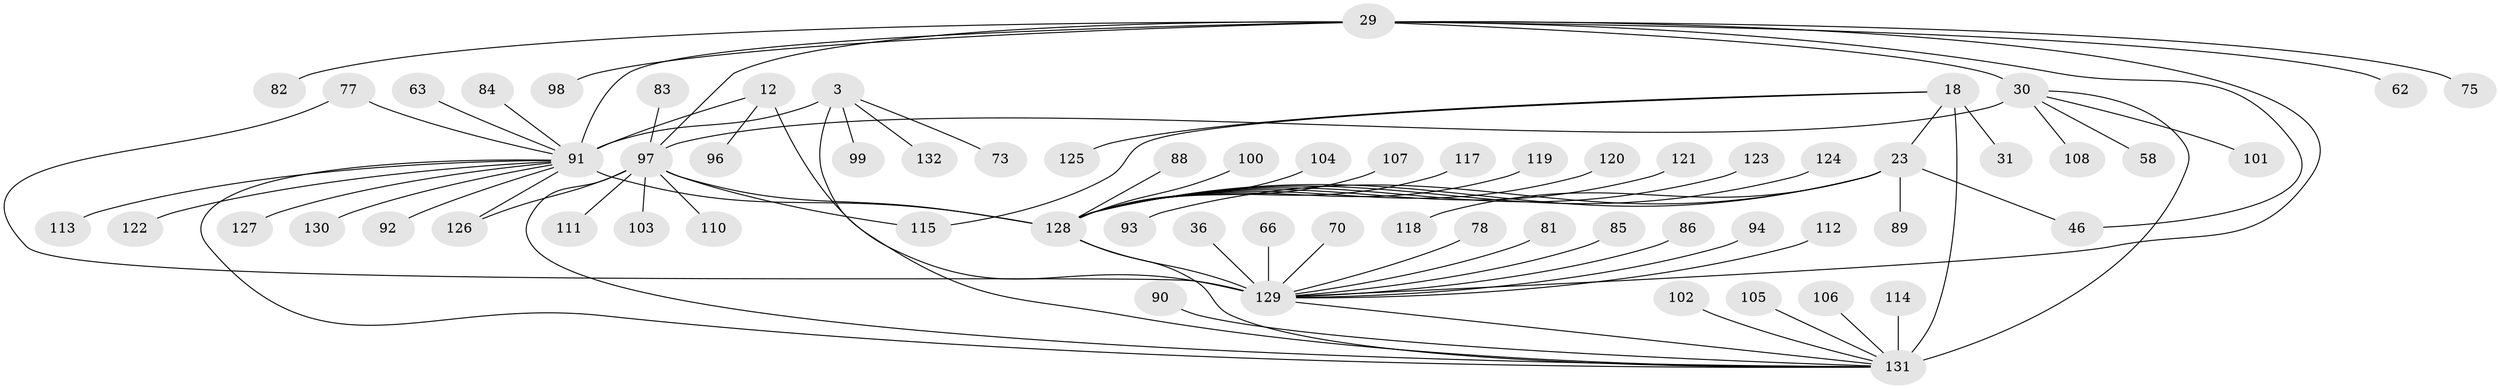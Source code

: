 // original degree distribution, {10: 0.022727272727272728, 6: 0.022727272727272728, 8: 0.030303030303030304, 9: 0.07575757575757576, 7: 0.022727272727272728, 5: 0.015151515151515152, 15: 0.015151515151515152, 11: 0.015151515151515152, 14: 0.007575757575757576, 1: 0.5984848484848485, 3: 0.030303030303030304, 2: 0.14393939393939395}
// Generated by graph-tools (version 1.1) at 2025/57/03/04/25 21:57:24]
// undirected, 66 vertices, 79 edges
graph export_dot {
graph [start="1"]
  node [color=gray90,style=filled];
  3 [super="+2"];
  12 [super="+8"];
  18 [super="+17"];
  23 [super="+22"];
  29 [super="+28"];
  30 [super="+27"];
  31;
  36;
  46;
  58;
  62 [super="+53"];
  63;
  66;
  70;
  73;
  75;
  77;
  78;
  81;
  82;
  83;
  84;
  85;
  86;
  88;
  89;
  90;
  91 [super="+6+32+47"];
  92;
  93;
  94;
  96;
  97 [super="+95+26"];
  98;
  99;
  100;
  101;
  102;
  103;
  104;
  105;
  106 [super="+56"];
  107;
  108;
  110 [super="+69"];
  111;
  112 [super="+76"];
  113;
  114;
  115;
  117 [super="+68"];
  118 [super="+116"];
  119 [super="+71"];
  120;
  121;
  122;
  123;
  124;
  125;
  126 [super="+109"];
  127;
  128 [super="+24+33+38+42+48+57+64+65+67+87"];
  129 [super="+11+35"];
  130;
  131 [super="+80"];
  132;
  3 -- 73;
  3 -- 99;
  3 -- 132;
  3 -- 91 [weight=8];
  3 -- 131;
  12 -- 96;
  12 -- 91;
  12 -- 129 [weight=8];
  18 -- 125;
  18 -- 115;
  18 -- 31;
  18 -- 23;
  18 -- 131 [weight=8];
  23 -- 46;
  23 -- 89;
  23 -- 93;
  23 -- 118;
  23 -- 128 [weight=9];
  29 -- 30 [weight=4];
  29 -- 75;
  29 -- 91 [weight=2];
  29 -- 97 [weight=5];
  29 -- 98;
  29 -- 129 [weight=2];
  29 -- 46;
  29 -- 82;
  29 -- 62;
  30 -- 58;
  30 -- 101;
  30 -- 108;
  30 -- 97 [weight=4];
  30 -- 131;
  36 -- 129;
  63 -- 91;
  66 -- 129;
  70 -- 129;
  77 -- 91;
  77 -- 129;
  78 -- 129;
  81 -- 129;
  83 -- 97;
  84 -- 91;
  85 -- 129;
  86 -- 129;
  88 -- 128;
  90 -- 131;
  91 -- 128;
  91 -- 130;
  91 -- 92;
  91 -- 113;
  91 -- 122;
  91 -- 127;
  91 -- 126;
  91 -- 131;
  94 -- 129;
  97 -- 111;
  97 -- 103;
  97 -- 115;
  97 -- 126;
  97 -- 110;
  97 -- 128 [weight=2];
  97 -- 131;
  100 -- 128;
  102 -- 131;
  104 -- 128;
  105 -- 131;
  106 -- 131;
  107 -- 128;
  112 -- 129;
  114 -- 131;
  117 -- 128;
  119 -- 128;
  120 -- 128;
  121 -- 128;
  123 -- 128;
  124 -- 128;
  128 -- 129;
  128 -- 131;
  129 -- 131;
}
